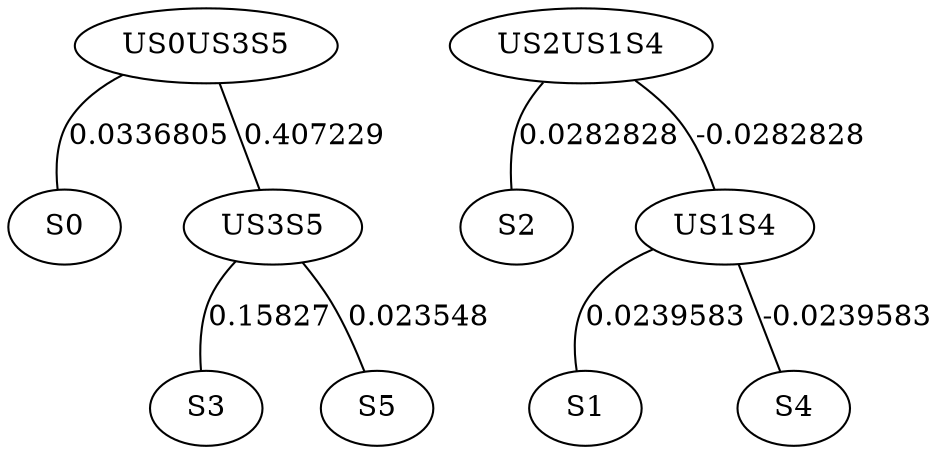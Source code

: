 graph progressive_out {

NodeS0	[label="S0"]
NodeS1	[label="S1"]
NodeS2	[label="S2"]
NodeS3	[label="S3"]
NodeS4	[label="S4"]
NodeS5	[label="S5"]
NodeUS0US3S5	[label="US0US3S5"]
NodeUS1S4	[label="US1S4"]
NodeUS2US1S4	[label="US2US1S4"]
NodeUS3S5	[label="US3S5"]
NodeUS0US3S5--NodeS0[label="0.0336805"]
NodeUS0US3S5--NodeUS3S5[label="0.407229"]
NodeUS1S4--NodeS1[label="0.0239583"]
NodeUS1S4--NodeS4[label="-0.0239583"]
NodeUS2US1S4--NodeS2[label="0.0282828"]
NodeUS2US1S4--NodeUS1S4[label="-0.0282828"]
NodeUS3S5--NodeS3[label="0.15827"]
NodeUS3S5--NodeS5[label="0.023548"]

}
